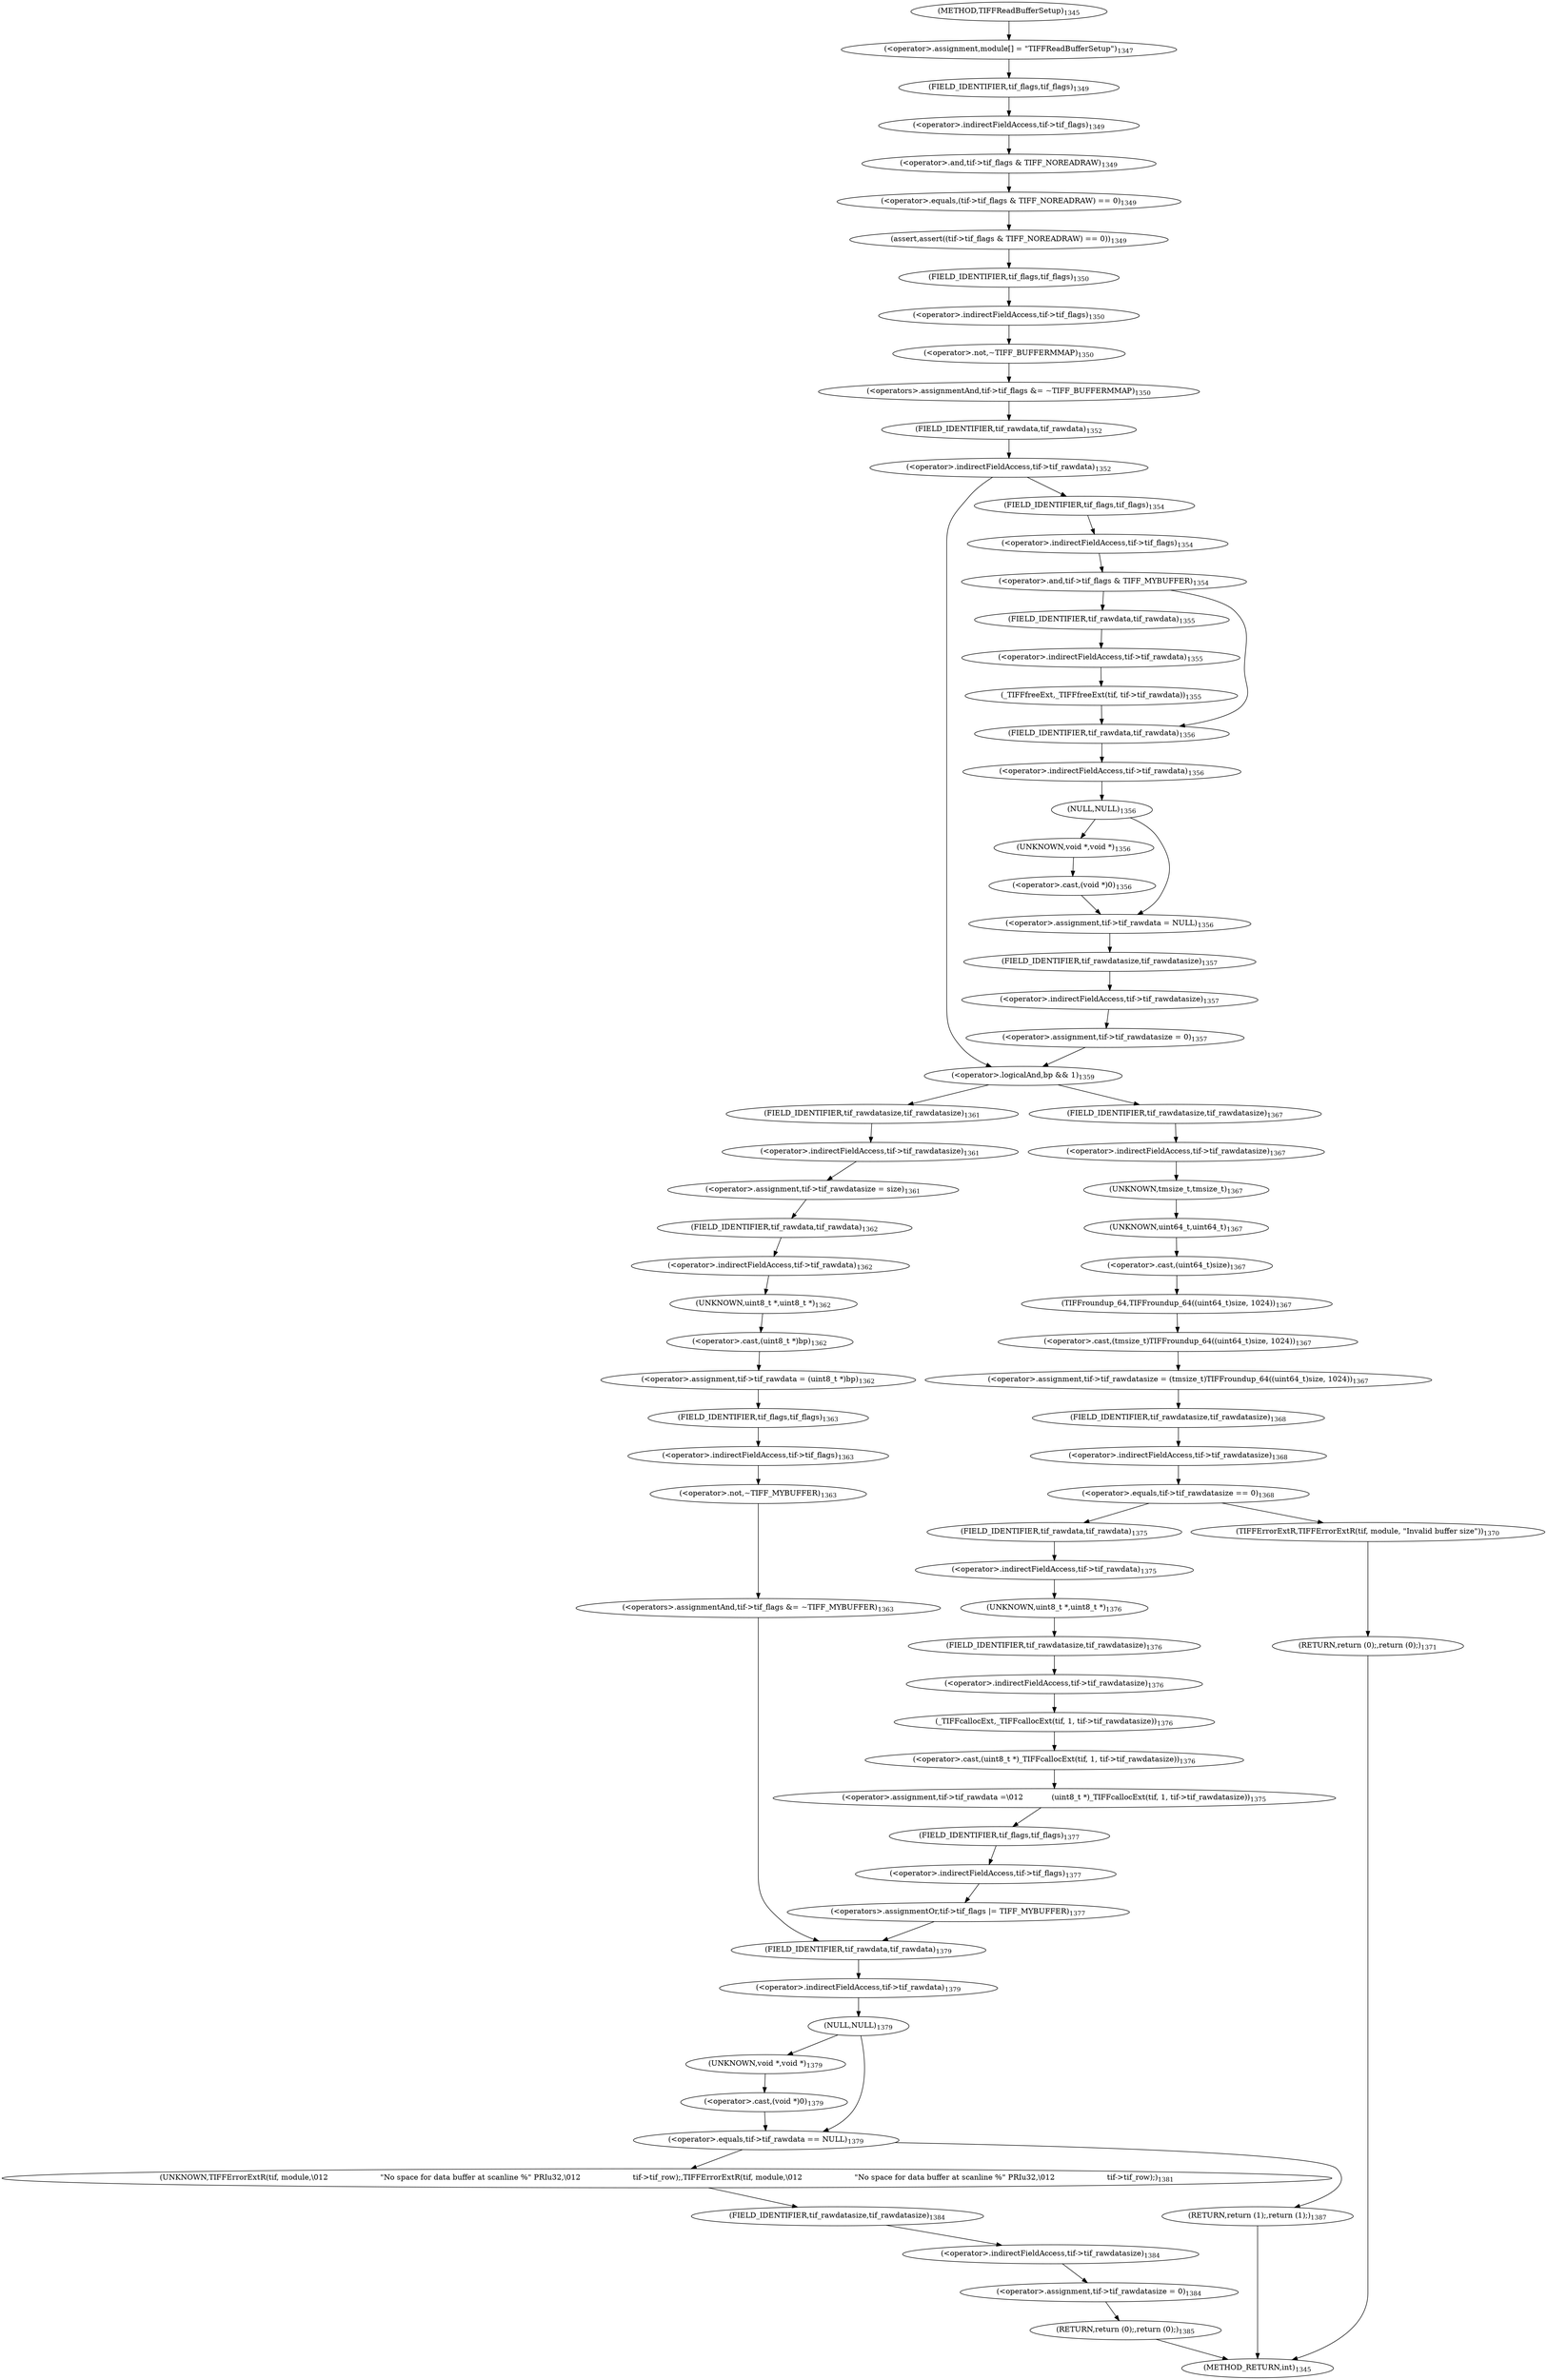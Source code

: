 digraph "TIFFReadBufferSetup" {  
"77075" [label = <(&lt;operator&gt;.assignment,module[] = &quot;TIFFReadBufferSetup&quot;)<SUB>1347</SUB>> ]
"77078" [label = <(assert,assert((tif-&gt;tif_flags &amp; TIFF_NOREADRAW) == 0))<SUB>1349</SUB>> ]
"77086" [label = <(&lt;operators&gt;.assignmentAnd,tif-&gt;tif_flags &amp;= ~TIFF_BUFFERMMAP)<SUB>1350</SUB>> ]
"77208" [label = <(RETURN,return (1);,return (1);)<SUB>1387</SUB>> ]
"77079" [label = <(&lt;operator&gt;.equals,(tif-&gt;tif_flags &amp; TIFF_NOREADRAW) == 0)<SUB>1349</SUB>> ]
"77087" [label = <(&lt;operator&gt;.indirectFieldAccess,tif-&gt;tif_flags)<SUB>1350</SUB>> ]
"77090" [label = <(&lt;operator&gt;.not,~TIFF_BUFFERMMAP)<SUB>1350</SUB>> ]
"77093" [label = <(&lt;operator&gt;.indirectFieldAccess,tif-&gt;tif_rawdata)<SUB>1352</SUB>> ]
"77124" [label = <(&lt;operator&gt;.logicalAnd,bp &amp;&amp; 1)<SUB>1359</SUB>> ]
"77190" [label = <(&lt;operator&gt;.equals,tif-&gt;tif_rawdata == NULL)<SUB>1379</SUB>> ]
"77080" [label = <(&lt;operator&gt;.and,tif-&gt;tif_flags &amp; TIFF_NOREADRAW)<SUB>1349</SUB>> ]
"77089" [label = <(FIELD_IDENTIFIER,tif_flags,tif_flags)<SUB>1350</SUB>> ]
"77095" [label = <(FIELD_IDENTIFIER,tif_rawdata,tif_rawdata)<SUB>1352</SUB>> ]
"77109" [label = <(&lt;operator&gt;.assignment,tif-&gt;tif_rawdata = NULL)<SUB>1356</SUB>> ]
"77118" [label = <(&lt;operator&gt;.assignment,tif-&gt;tif_rawdatasize = 0)<SUB>1357</SUB>> ]
"77128" [label = <(&lt;operator&gt;.assignment,tif-&gt;tif_rawdatasize = size)<SUB>1361</SUB>> ]
"77133" [label = <(&lt;operator&gt;.assignment,tif-&gt;tif_rawdata = (uint8_t *)bp)<SUB>1362</SUB>> ]
"77140" [label = <(&lt;operators&gt;.assignmentAnd,tif-&gt;tif_flags &amp;= ~TIFF_MYBUFFER)<SUB>1363</SUB>> ]
"77191" [label = <(&lt;operator&gt;.indirectFieldAccess,tif-&gt;tif_rawdata)<SUB>1379</SUB>> ]
"77194" [label = <(NULL,NULL)<SUB>1379</SUB>> ]
"77200" [label = <(UNKNOWN,TIFFErrorExtR(tif, module,\012                      &quot;No space for data buffer at scanline %&quot; PRIu32,\012                      tif-&gt;tif_row);,TIFFErrorExtR(tif, module,\012                      &quot;No space for data buffer at scanline %&quot; PRIu32,\012                      tif-&gt;tif_row);)<SUB>1381</SUB>> ]
"77201" [label = <(&lt;operator&gt;.assignment,tif-&gt;tif_rawdatasize = 0)<SUB>1384</SUB>> ]
"77206" [label = <(RETURN,return (0);,return (0);)<SUB>1385</SUB>> ]
"77081" [label = <(&lt;operator&gt;.indirectFieldAccess,tif-&gt;tif_flags)<SUB>1349</SUB>> ]
"77098" [label = <(&lt;operator&gt;.and,tif-&gt;tif_flags &amp; TIFF_MYBUFFER)<SUB>1354</SUB>> ]
"77110" [label = <(&lt;operator&gt;.indirectFieldAccess,tif-&gt;tif_rawdata)<SUB>1356</SUB>> ]
"77113" [label = <(NULL,NULL)<SUB>1356</SUB>> ]
"77119" [label = <(&lt;operator&gt;.indirectFieldAccess,tif-&gt;tif_rawdatasize)<SUB>1357</SUB>> ]
"77129" [label = <(&lt;operator&gt;.indirectFieldAccess,tif-&gt;tif_rawdatasize)<SUB>1361</SUB>> ]
"77134" [label = <(&lt;operator&gt;.indirectFieldAccess,tif-&gt;tif_rawdata)<SUB>1362</SUB>> ]
"77137" [label = <(&lt;operator&gt;.cast,(uint8_t *)bp)<SUB>1362</SUB>> ]
"77141" [label = <(&lt;operator&gt;.indirectFieldAccess,tif-&gt;tif_flags)<SUB>1363</SUB>> ]
"77144" [label = <(&lt;operator&gt;.not,~TIFF_MYBUFFER)<SUB>1363</SUB>> ]
"77148" [label = <(&lt;operator&gt;.assignment,tif-&gt;tif_rawdatasize = (tmsize_t)TIFFroundup_64((uint64_t)size, 1024))<SUB>1367</SUB>> ]
"77172" [label = <(&lt;operator&gt;.assignment,tif-&gt;tif_rawdata =\012            (uint8_t *)_TIFFcallocExt(tif, 1, tif-&gt;tif_rawdatasize))<SUB>1375</SUB>> ]
"77184" [label = <(&lt;operators&gt;.assignmentOr,tif-&gt;tif_flags |= TIFF_MYBUFFER)<SUB>1377</SUB>> ]
"77193" [label = <(FIELD_IDENTIFIER,tif_rawdata,tif_rawdata)<SUB>1379</SUB>> ]
"77202" [label = <(&lt;operator&gt;.indirectFieldAccess,tif-&gt;tif_rawdatasize)<SUB>1384</SUB>> ]
"77083" [label = <(FIELD_IDENTIFIER,tif_flags,tif_flags)<SUB>1349</SUB>> ]
"77099" [label = <(&lt;operator&gt;.indirectFieldAccess,tif-&gt;tif_flags)<SUB>1354</SUB>> ]
"77104" [label = <(_TIFFfreeExt,_TIFFfreeExt(tif, tif-&gt;tif_rawdata))<SUB>1355</SUB>> ]
"77112" [label = <(FIELD_IDENTIFIER,tif_rawdata,tif_rawdata)<SUB>1356</SUB>> ]
"77121" [label = <(FIELD_IDENTIFIER,tif_rawdatasize,tif_rawdatasize)<SUB>1357</SUB>> ]
"77131" [label = <(FIELD_IDENTIFIER,tif_rawdatasize,tif_rawdatasize)<SUB>1361</SUB>> ]
"77136" [label = <(FIELD_IDENTIFIER,tif_rawdata,tif_rawdata)<SUB>1362</SUB>> ]
"77138" [label = <(UNKNOWN,uint8_t *,uint8_t *)<SUB>1362</SUB>> ]
"77143" [label = <(FIELD_IDENTIFIER,tif_flags,tif_flags)<SUB>1363</SUB>> ]
"77149" [label = <(&lt;operator&gt;.indirectFieldAccess,tif-&gt;tif_rawdatasize)<SUB>1367</SUB>> ]
"77152" [label = <(&lt;operator&gt;.cast,(tmsize_t)TIFFroundup_64((uint64_t)size, 1024))<SUB>1367</SUB>> ]
"77160" [label = <(&lt;operator&gt;.equals,tif-&gt;tif_rawdatasize == 0)<SUB>1368</SUB>> ]
"77173" [label = <(&lt;operator&gt;.indirectFieldAccess,tif-&gt;tif_rawdata)<SUB>1375</SUB>> ]
"77176" [label = <(&lt;operator&gt;.cast,(uint8_t *)_TIFFcallocExt(tif, 1, tif-&gt;tif_rawdatasize))<SUB>1376</SUB>> ]
"77185" [label = <(&lt;operator&gt;.indirectFieldAccess,tif-&gt;tif_flags)<SUB>1377</SUB>> ]
"77196" [label = <(&lt;operator&gt;.cast,(void *)0)<SUB>1379</SUB>> ]
"77204" [label = <(FIELD_IDENTIFIER,tif_rawdatasize,tif_rawdatasize)<SUB>1384</SUB>> ]
"77101" [label = <(FIELD_IDENTIFIER,tif_flags,tif_flags)<SUB>1354</SUB>> ]
"77106" [label = <(&lt;operator&gt;.indirectFieldAccess,tif-&gt;tif_rawdata)<SUB>1355</SUB>> ]
"77115" [label = <(&lt;operator&gt;.cast,(void *)0)<SUB>1356</SUB>> ]
"77151" [label = <(FIELD_IDENTIFIER,tif_rawdatasize,tif_rawdatasize)<SUB>1367</SUB>> ]
"77153" [label = <(UNKNOWN,tmsize_t,tmsize_t)<SUB>1367</SUB>> ]
"77154" [label = <(TIFFroundup_64,TIFFroundup_64((uint64_t)size, 1024))<SUB>1367</SUB>> ]
"77161" [label = <(&lt;operator&gt;.indirectFieldAccess,tif-&gt;tif_rawdatasize)<SUB>1368</SUB>> ]
"77166" [label = <(TIFFErrorExtR,TIFFErrorExtR(tif, module, &quot;Invalid buffer size&quot;))<SUB>1370</SUB>> ]
"77170" [label = <(RETURN,return (0);,return (0);)<SUB>1371</SUB>> ]
"77175" [label = <(FIELD_IDENTIFIER,tif_rawdata,tif_rawdata)<SUB>1375</SUB>> ]
"77177" [label = <(UNKNOWN,uint8_t *,uint8_t *)<SUB>1376</SUB>> ]
"77178" [label = <(_TIFFcallocExt,_TIFFcallocExt(tif, 1, tif-&gt;tif_rawdatasize))<SUB>1376</SUB>> ]
"77187" [label = <(FIELD_IDENTIFIER,tif_flags,tif_flags)<SUB>1377</SUB>> ]
"77197" [label = <(UNKNOWN,void *,void *)<SUB>1379</SUB>> ]
"77108" [label = <(FIELD_IDENTIFIER,tif_rawdata,tif_rawdata)<SUB>1355</SUB>> ]
"77116" [label = <(UNKNOWN,void *,void *)<SUB>1356</SUB>> ]
"77155" [label = <(&lt;operator&gt;.cast,(uint64_t)size)<SUB>1367</SUB>> ]
"77163" [label = <(FIELD_IDENTIFIER,tif_rawdatasize,tif_rawdatasize)<SUB>1368</SUB>> ]
"77181" [label = <(&lt;operator&gt;.indirectFieldAccess,tif-&gt;tif_rawdatasize)<SUB>1376</SUB>> ]
"77156" [label = <(UNKNOWN,uint64_t,uint64_t)<SUB>1367</SUB>> ]
"77183" [label = <(FIELD_IDENTIFIER,tif_rawdatasize,tif_rawdatasize)<SUB>1376</SUB>> ]
"77069" [label = <(METHOD,TIFFReadBufferSetup)<SUB>1345</SUB>> ]
"77210" [label = <(METHOD_RETURN,int)<SUB>1345</SUB>> ]
  "77075" -> "77083" 
  "77078" -> "77089" 
  "77086" -> "77095" 
  "77208" -> "77210" 
  "77079" -> "77078" 
  "77087" -> "77090" 
  "77090" -> "77086" 
  "77093" -> "77101" 
  "77093" -> "77124" 
  "77124" -> "77131" 
  "77124" -> "77151" 
  "77190" -> "77200" 
  "77190" -> "77208" 
  "77080" -> "77079" 
  "77089" -> "77087" 
  "77095" -> "77093" 
  "77109" -> "77121" 
  "77118" -> "77124" 
  "77128" -> "77136" 
  "77133" -> "77143" 
  "77140" -> "77193" 
  "77191" -> "77194" 
  "77194" -> "77197" 
  "77194" -> "77190" 
  "77200" -> "77204" 
  "77201" -> "77206" 
  "77206" -> "77210" 
  "77081" -> "77080" 
  "77098" -> "77108" 
  "77098" -> "77112" 
  "77110" -> "77113" 
  "77113" -> "77116" 
  "77113" -> "77109" 
  "77119" -> "77118" 
  "77129" -> "77128" 
  "77134" -> "77138" 
  "77137" -> "77133" 
  "77141" -> "77144" 
  "77144" -> "77140" 
  "77148" -> "77163" 
  "77172" -> "77187" 
  "77184" -> "77193" 
  "77193" -> "77191" 
  "77202" -> "77201" 
  "77083" -> "77081" 
  "77099" -> "77098" 
  "77104" -> "77112" 
  "77112" -> "77110" 
  "77121" -> "77119" 
  "77131" -> "77129" 
  "77136" -> "77134" 
  "77138" -> "77137" 
  "77143" -> "77141" 
  "77149" -> "77153" 
  "77152" -> "77148" 
  "77160" -> "77166" 
  "77160" -> "77175" 
  "77173" -> "77177" 
  "77176" -> "77172" 
  "77185" -> "77184" 
  "77196" -> "77190" 
  "77204" -> "77202" 
  "77101" -> "77099" 
  "77106" -> "77104" 
  "77115" -> "77109" 
  "77151" -> "77149" 
  "77153" -> "77156" 
  "77154" -> "77152" 
  "77161" -> "77160" 
  "77166" -> "77170" 
  "77170" -> "77210" 
  "77175" -> "77173" 
  "77177" -> "77183" 
  "77178" -> "77176" 
  "77187" -> "77185" 
  "77197" -> "77196" 
  "77108" -> "77106" 
  "77116" -> "77115" 
  "77155" -> "77154" 
  "77163" -> "77161" 
  "77181" -> "77178" 
  "77156" -> "77155" 
  "77183" -> "77181" 
  "77069" -> "77075" 
}
